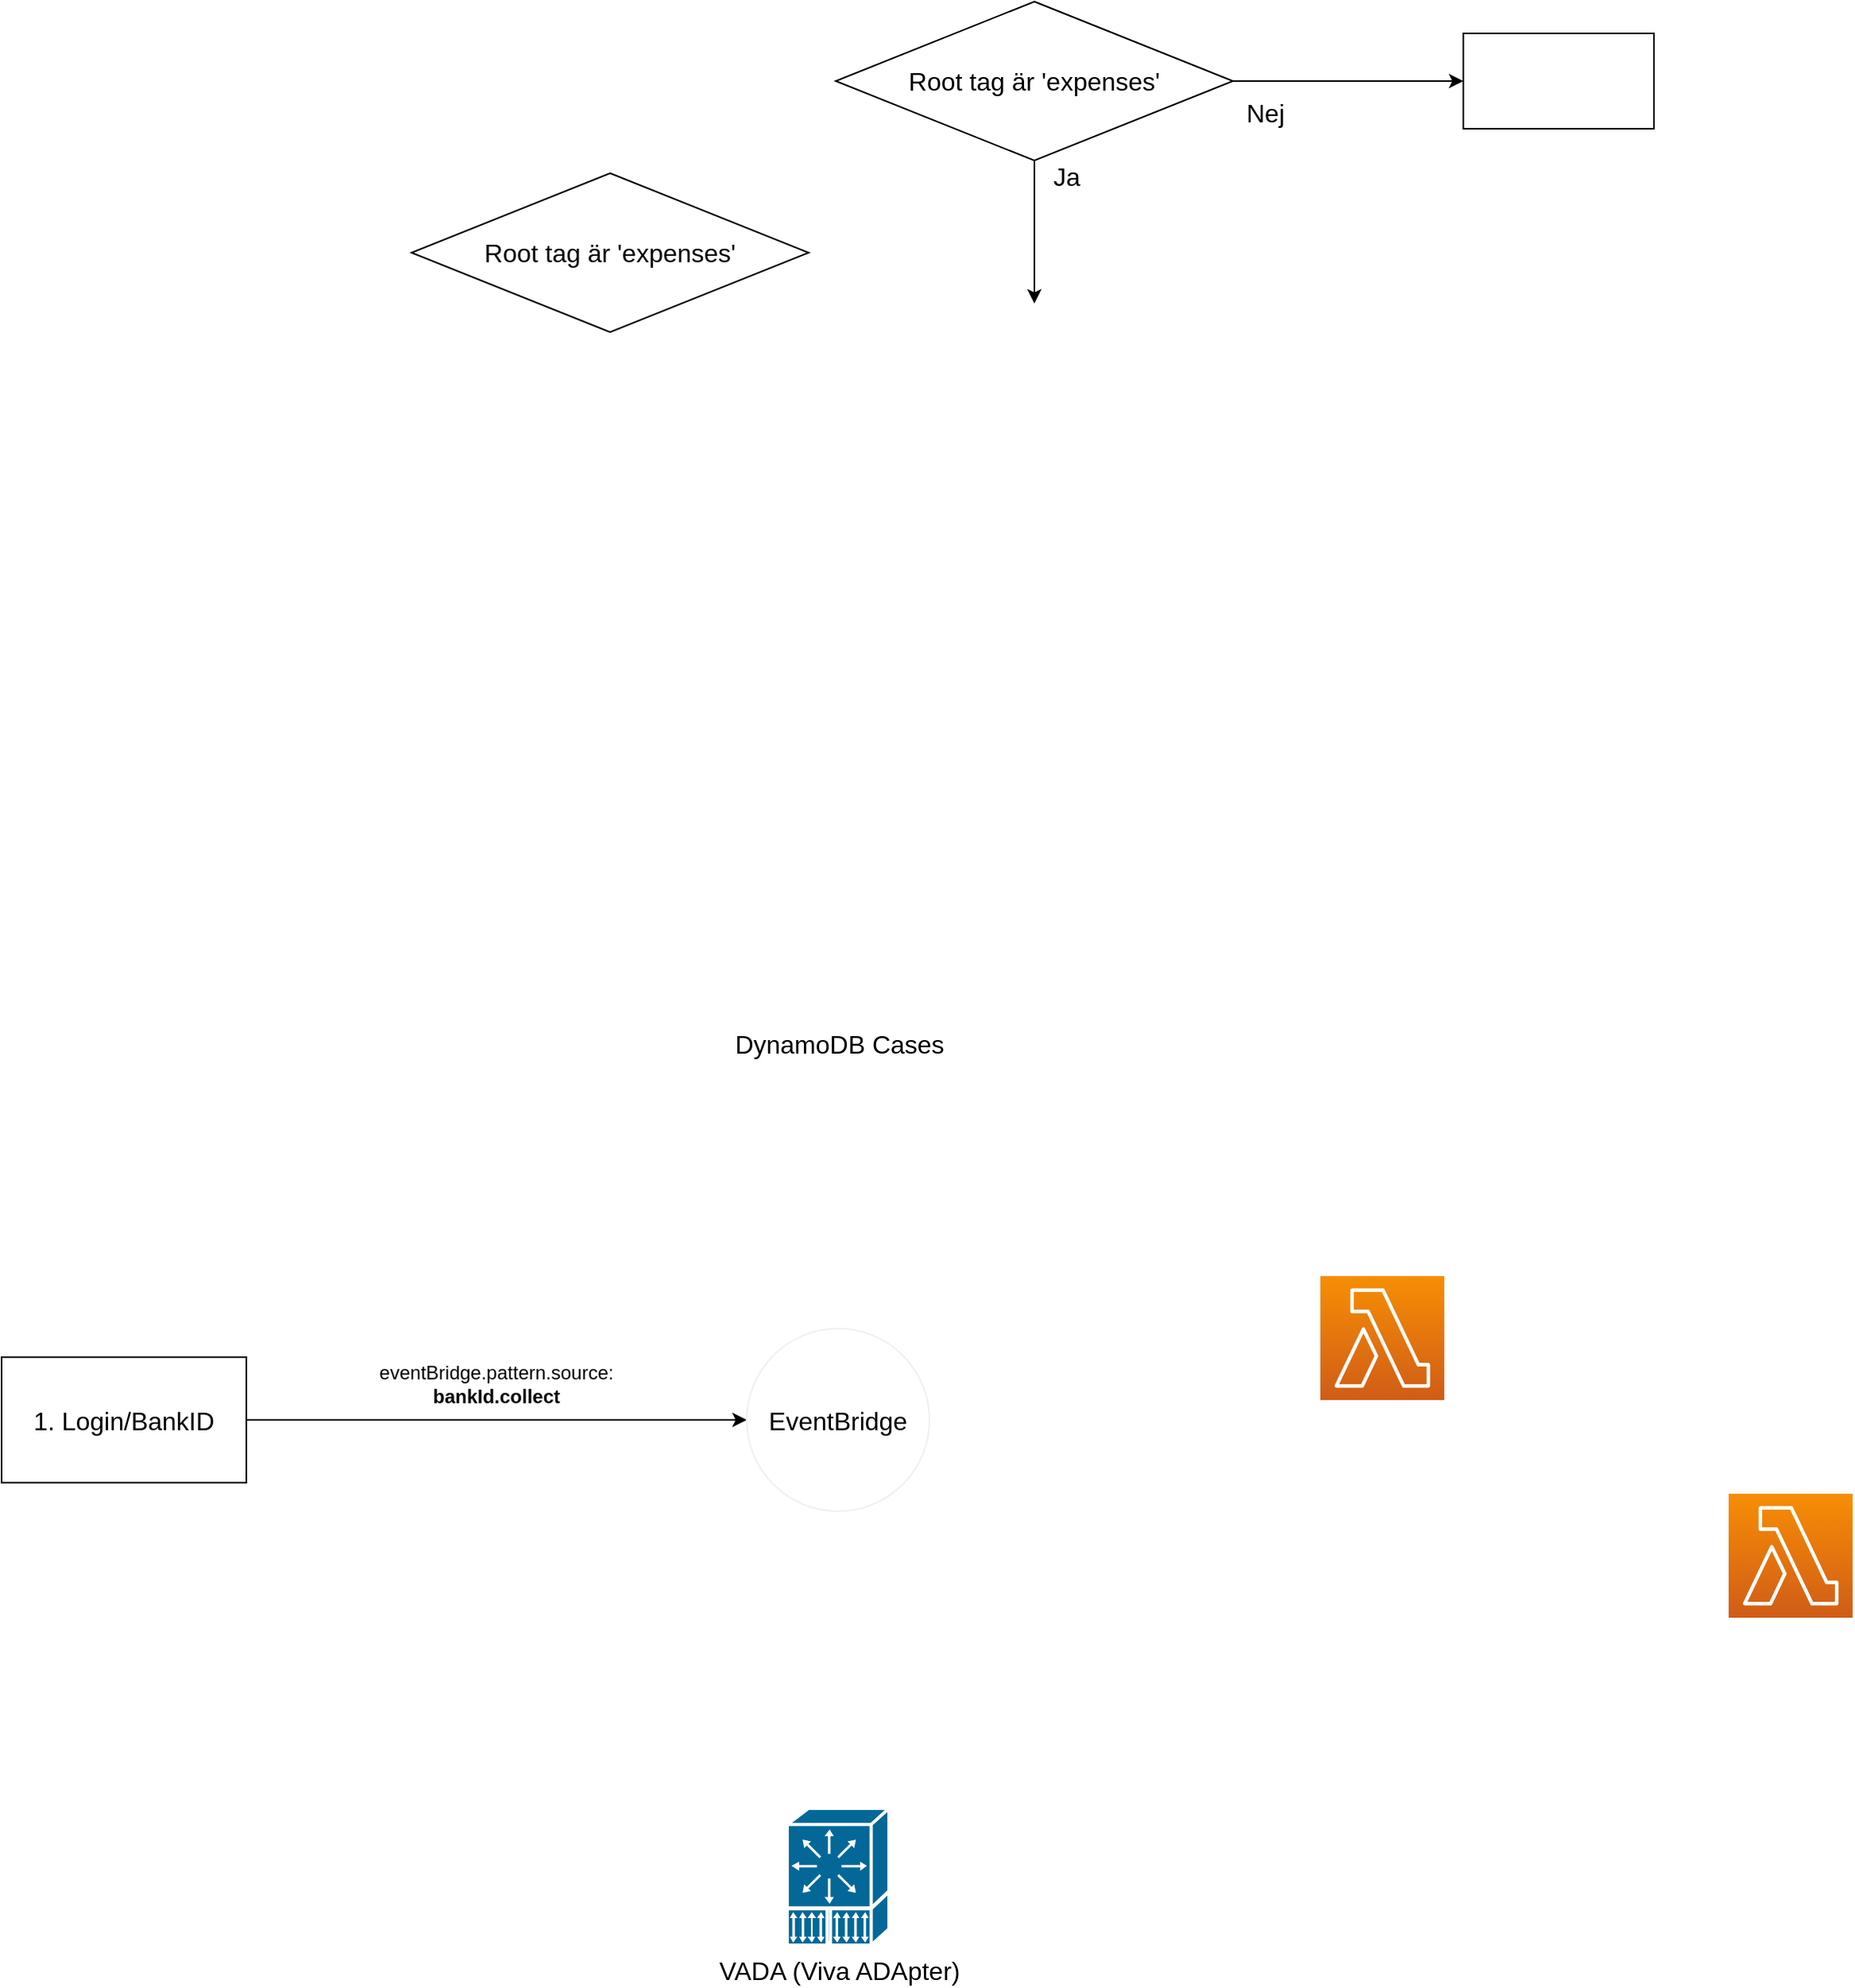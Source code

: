 <mxfile version="13.8.2" type="github">
  <diagram id="ntP7JvOqzANHgd1cWCZh" name="Page-1">
    <mxGraphModel dx="1711" dy="1557" grid="0" gridSize="10" guides="1" tooltips="1" connect="1" arrows="1" fold="1" page="0" pageScale="1" pageWidth="1920" pageHeight="1200" background="none" math="0" shadow="0">
      <root>
        <mxCell id="0" />
        <mxCell id="1" parent="0" />
        <mxCell id="e9rv5TIOCtTkFpjBZCT--3" style="edgeStyle=orthogonalEdgeStyle;rounded=0;orthogonalLoop=1;jettySize=auto;html=1;" parent="1" source="8lQDDzoO1rge8He9BItb-4" target="e9rv5TIOCtTkFpjBZCT--6" edge="1">
          <mxGeometry relative="1" as="geometry">
            <mxPoint x="467" y="601" as="targetPoint" />
          </mxGeometry>
        </mxCell>
        <mxCell id="e9rv5TIOCtTkFpjBZCT--8" value="&lt;div&gt;eventBridge.pattern.source:&lt;/div&gt;&lt;div&gt;&lt;b&gt;bankId.collect&lt;/b&gt;&lt;/div&gt;" style="edgeLabel;html=1;align=center;verticalAlign=middle;resizable=0;points=[];fontSize=12;" parent="e9rv5TIOCtTkFpjBZCT--3" vertex="1" connectable="0">
          <mxGeometry x="0.102" y="-2" relative="1" as="geometry">
            <mxPoint x="-17" y="-24.5" as="offset" />
          </mxGeometry>
        </mxCell>
        <mxCell id="8lQDDzoO1rge8He9BItb-4" value="&lt;font style=&quot;font-size: 16px&quot;&gt;1. Login/BankID&lt;/font&gt;" style="whiteSpace=wrap;html=1;strokeWidth=1;fontSize=18;arcSize=35;" parent="1" vertex="1">
          <mxGeometry x="79" y="561" width="154" height="79" as="geometry" />
        </mxCell>
        <mxCell id="8lQDDzoO1rge8He9BItb-10" value="" style="edgeStyle=orthogonalEdgeStyle;orthogonalLoop=1;jettySize=auto;html=1;fontSize=16;" parent="1" source="8lQDDzoO1rge8He9BItb-6" target="8lQDDzoO1rge8He9BItb-9" edge="1">
          <mxGeometry relative="1" as="geometry" />
        </mxCell>
        <mxCell id="8lQDDzoO1rge8He9BItb-15" value="" style="edgeStyle=orthogonalEdgeStyle;orthogonalLoop=1;jettySize=auto;html=1;fontSize=16;" parent="1" source="8lQDDzoO1rge8He9BItb-6" edge="1">
          <mxGeometry relative="1" as="geometry">
            <mxPoint x="729" y="-102" as="targetPoint" />
          </mxGeometry>
        </mxCell>
        <mxCell id="8lQDDzoO1rge8He9BItb-6" value="Root tag är &#39;expenses&#39;" style="rhombus;whiteSpace=wrap;html=1;strokeWidth=1;fontSize=16;" parent="1" vertex="1">
          <mxGeometry x="604" y="-292" width="250" height="100" as="geometry" />
        </mxCell>
        <mxCell id="8lQDDzoO1rge8He9BItb-9" value="" style="whiteSpace=wrap;html=1;fontSize=16;strokeWidth=1;" parent="1" vertex="1">
          <mxGeometry x="999" y="-272" width="120" height="60" as="geometry" />
        </mxCell>
        <mxCell id="8lQDDzoO1rge8He9BItb-11" value="Nej" style="text;html=1;align=center;verticalAlign=middle;resizable=0;points=[];autosize=1;fontSize=16;" parent="1" vertex="1">
          <mxGeometry x="854" y="-232" width="40" height="20" as="geometry" />
        </mxCell>
        <mxCell id="8lQDDzoO1rge8He9BItb-12" value="Ja" style="text;html=1;align=center;verticalAlign=middle;resizable=0;points=[];autosize=1;fontSize=16;rotation=0;" parent="1" vertex="1">
          <mxGeometry x="734" y="-192" width="30" height="20" as="geometry" />
        </mxCell>
        <mxCell id="8lQDDzoO1rge8He9BItb-16" value="Root tag är &#39;expenses&#39;" style="rhombus;whiteSpace=wrap;html=1;strokeWidth=1;fontSize=16;" parent="1" vertex="1">
          <mxGeometry x="337" y="-184" width="250" height="100" as="geometry" />
        </mxCell>
        <mxCell id="e9rv5TIOCtTkFpjBZCT--6" value="EventBridge" style="ellipse;whiteSpace=wrap;html=1;aspect=fixed;shadow=0;sketch=0;strokeColor=#f0f0f0;fillColor=none;gradientColor=none;fontSize=16;" parent="1" vertex="1">
          <mxGeometry x="548" y="543" width="115" height="115" as="geometry" />
        </mxCell>
        <mxCell id="xtqmrSHsuH9U3KQFKQZr-2" value="" style="outlineConnect=0;fontColor=#232F3E;gradientColor=#F78E04;gradientDirection=north;fillColor=#D05C17;strokeColor=#ffffff;dashed=0;verticalLabelPosition=bottom;verticalAlign=top;align=center;html=1;fontSize=12;fontStyle=0;aspect=fixed;shape=mxgraph.aws4.resourceIcon;resIcon=mxgraph.aws4.lambda;" vertex="1" parent="1">
          <mxGeometry x="909" y="510" width="78" height="78" as="geometry" />
        </mxCell>
        <mxCell id="xtqmrSHsuH9U3KQFKQZr-3" value="" style="outlineConnect=0;fontColor=#232F3E;gradientColor=#F78E04;gradientDirection=north;fillColor=#D05C17;strokeColor=#ffffff;dashed=0;verticalLabelPosition=bottom;verticalAlign=top;align=center;html=1;fontSize=12;fontStyle=0;aspect=fixed;shape=mxgraph.aws4.resourceIcon;resIcon=mxgraph.aws4.lambda;" vertex="1" parent="1">
          <mxGeometry x="1166" y="647" width="78" height="78" as="geometry" />
        </mxCell>
        <mxCell id="xtqmrSHsuH9U3KQFKQZr-14" value="&lt;span style=&quot;&quot;&gt;DynamoDB &lt;font style=&quot;font-size: 16px&quot;&gt;Cases&lt;/font&gt;&lt;/span&gt;" style="shape=image;html=1;verticalAlign=top;verticalLabelPosition=bottom;labelBackgroundColor=none;imageAspect=0;aspect=fixed;image=https://cdn2.iconfinder.com/data/icons/amazon-aws-stencils/100/Database_copy_DynamoDB-128.png;fontSize=16;" vertex="1" parent="1">
          <mxGeometry x="541.5" y="220" width="128" height="128" as="geometry" />
        </mxCell>
        <mxCell id="xtqmrSHsuH9U3KQFKQZr-15" value="VADA (Viva ADApter)" style="shape=mxgraph.cisco.computers_and_peripherals.pc_adapter_card;html=1;pointerEvents=1;dashed=0;fillColor=#036897;strokeColor=#ffffff;strokeWidth=2;verticalLabelPosition=bottom;verticalAlign=top;align=center;outlineConnect=0;labelBackgroundColor=none;fontSize=16;" vertex="1" parent="1">
          <mxGeometry x="573.5" y="845" width="64" height="86" as="geometry" />
        </mxCell>
      </root>
    </mxGraphModel>
  </diagram>
</mxfile>
